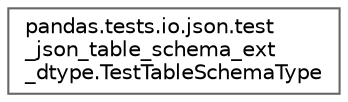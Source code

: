 digraph "Graphical Class Hierarchy"
{
 // LATEX_PDF_SIZE
  bgcolor="transparent";
  edge [fontname=Helvetica,fontsize=10,labelfontname=Helvetica,labelfontsize=10];
  node [fontname=Helvetica,fontsize=10,shape=box,height=0.2,width=0.4];
  rankdir="LR";
  Node0 [id="Node000000",label="pandas.tests.io.json.test\l_json_table_schema_ext\l_dtype.TestTableSchemaType",height=0.2,width=0.4,color="grey40", fillcolor="white", style="filled",URL="$da/d30/classpandas_1_1tests_1_1io_1_1json_1_1test__json__table__schema__ext__dtype_1_1TestTableSchemaType.html",tooltip=" "];
}
